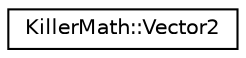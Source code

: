 digraph "Graphical Class Hierarchy"
{
  edge [fontname="Helvetica",fontsize="10",labelfontname="Helvetica",labelfontsize="10"];
  node [fontname="Helvetica",fontsize="10",shape=record];
  rankdir="LR";
  Node0 [label="KillerMath::Vector2",height=0.2,width=0.4,color="black", fillcolor="white", style="filled",URL="$class_killer_math_1_1_vector2.html"];
}
